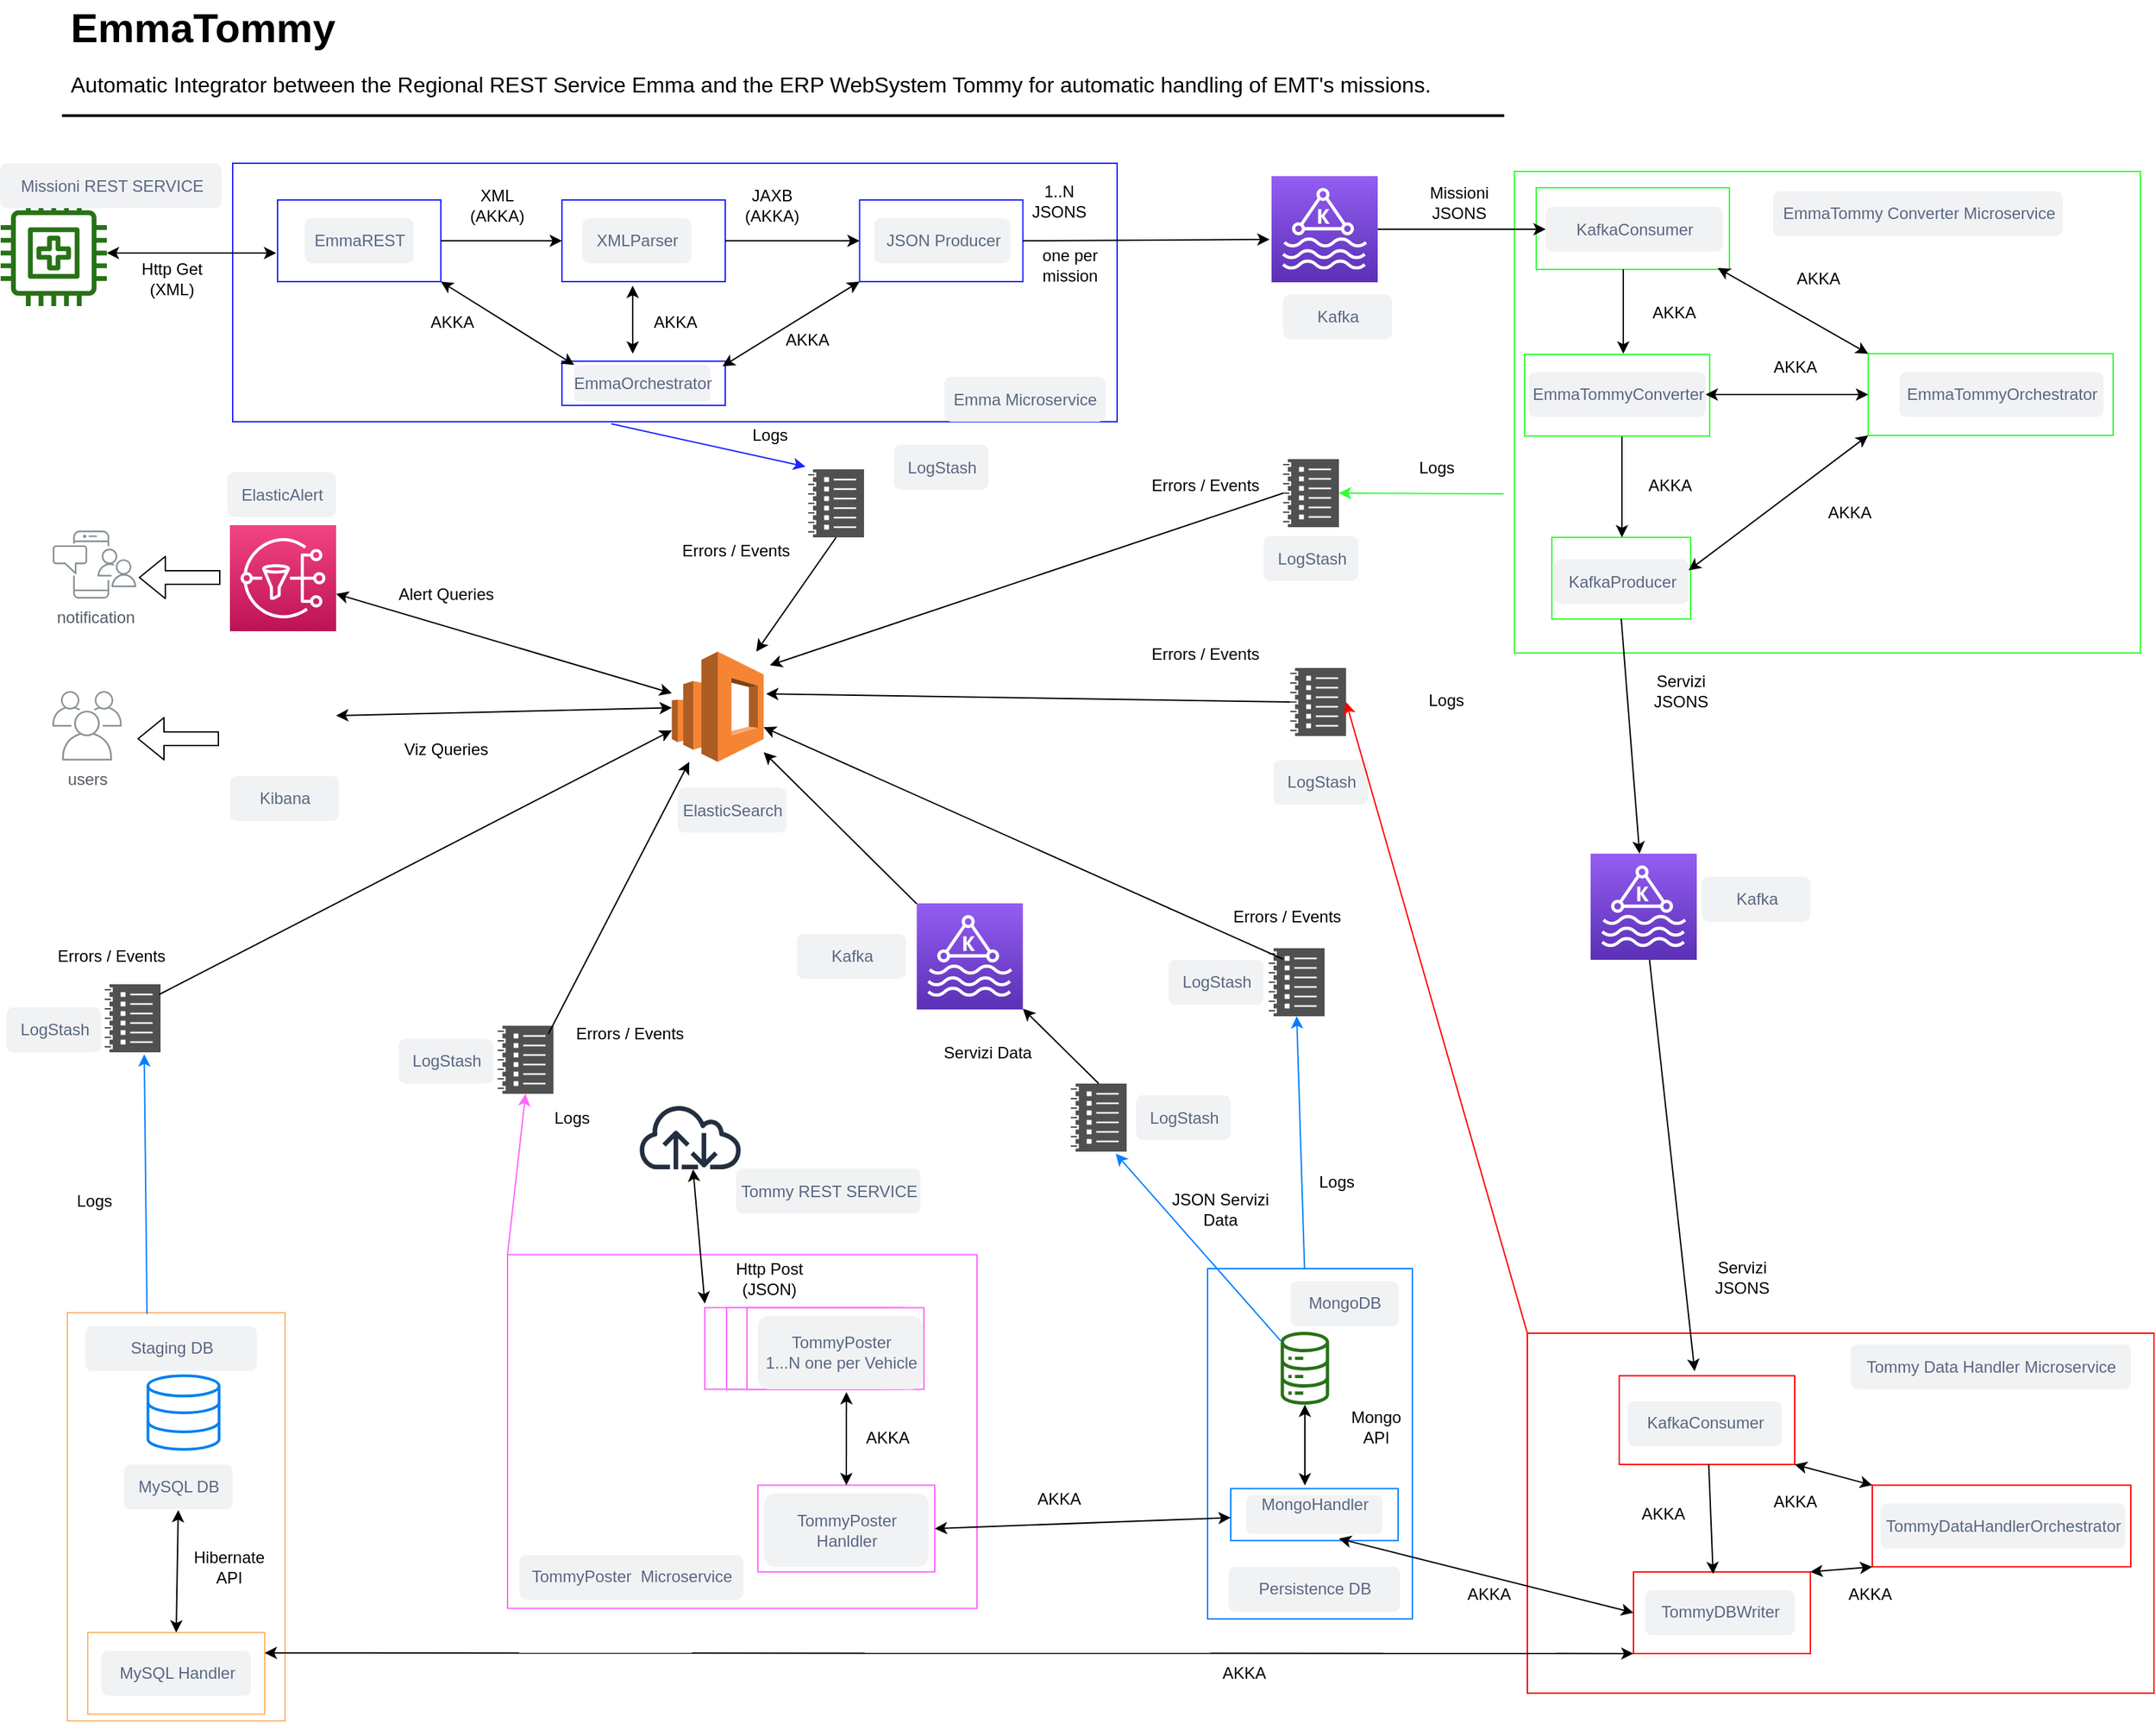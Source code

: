 <mxfile version="12.9.9" type="device"><diagram id="Ht1M8jgEwFfnCIfOTk4-" name="Page-1"><mxGraphModel dx="1102" dy="821" grid="1" gridSize="10" guides="1" tooltips="1" connect="1" arrows="1" fold="1" page="1" pageScale="1" pageWidth="1169" pageHeight="827" math="0" shadow="0"><root><mxCell id="0"/><mxCell id="1" parent="0"/><mxCell id="2CGAh3Ciay-tCwT4W9DA-47" value="" style="rounded=0;whiteSpace=wrap;html=1;strokeColor=#007FFF;" parent="1" vertex="1"><mxGeometry x="894.5" y="962.5" width="150.5" height="257.5" as="geometry"/></mxCell><mxCell id="2CGAh3Ciay-tCwT4W9DA-29" value="" style="rounded=0;whiteSpace=wrap;html=1;strokeColor=#FF66FF;" parent="1" vertex="1"><mxGeometry x="380" y="952.25" width="345" height="260" as="geometry"/></mxCell><mxCell id="2CGAh3Ciay-tCwT4W9DA-15" value="" style="rounded=0;whiteSpace=wrap;html=1;strokeColor=#FFB570;" parent="1" vertex="1"><mxGeometry x="56.5" y="994.95" width="160" height="300" as="geometry"/></mxCell><mxCell id="lzYaIayaNaeAVixtsjXc-9" value="" style="rounded=0;whiteSpace=wrap;html=1;fillColor=none;strokeColor=#FF0000;" parent="1" vertex="1"><mxGeometry x="1129.5" y="1010" width="460.5" height="264.6" as="geometry"/></mxCell><mxCell id="Y2wvUb4vc399RMTbFiho-38" value="" style="rounded=0;whiteSpace=wrap;html=1;fillColor=none;strokeColor=#33FF33;" parent="1" vertex="1"><mxGeometry x="1120" y="156" width="460" height="354" as="geometry"/></mxCell><mxCell id="ZkdfXn5uM06ePNpxm29S-1" value="" style="rounded=0;whiteSpace=wrap;html=1;strokeColor=#33FF33;" parent="1" vertex="1"><mxGeometry x="1136" y="168" width="142" height="60" as="geometry"/></mxCell><mxCell id="Y2wvUb4vc399RMTbFiho-71" value="" style="rounded=0;whiteSpace=wrap;html=1;strokeColor=#FF66FF;" parent="1" vertex="1"><mxGeometry x="525" y="991.2" width="130" height="60" as="geometry"/></mxCell><mxCell id="Y2wvUb4vc399RMTbFiho-72" value="" style="rounded=0;whiteSpace=wrap;html=1;strokeColor=#FF66FF;" parent="1" vertex="1"><mxGeometry x="541" y="991.2" width="130" height="60" as="geometry"/></mxCell><mxCell id="Y2wvUb4vc399RMTbFiho-73" value="" style="rounded=0;whiteSpace=wrap;html=1;strokeColor=#FF66FF;" parent="1" vertex="1"><mxGeometry x="556" y="991.25" width="130" height="60" as="geometry"/></mxCell><mxCell id="Y2wvUb4vc399RMTbFiho-42" value="" style="rounded=0;whiteSpace=wrap;html=1;strokeColor=#33FF33;" parent="1" vertex="1"><mxGeometry x="1147.5" y="425" width="102" height="60" as="geometry"/></mxCell><mxCell id="Y2wvUb4vc399RMTbFiho-23" value="" style="rounded=0;whiteSpace=wrap;html=1;strokeColor=#33FF33;" parent="1" vertex="1"><mxGeometry x="1127.5" y="290.5" width="136" height="60" as="geometry"/></mxCell><mxCell id="Y2wvUb4vc399RMTbFiho-2" value="" style="rounded=0;whiteSpace=wrap;html=1;fillColor=none;strokeColor=#1C24FF;" parent="1" vertex="1"><mxGeometry x="178" y="150" width="650" height="190" as="geometry"/></mxCell><mxCell id="Y2wvUb4vc399RMTbFiho-12" value="" style="rounded=0;whiteSpace=wrap;html=1;strokeColor=#1C24FF;" parent="1" vertex="1"><mxGeometry x="420" y="295.5" width="120" height="32.5" as="geometry"/></mxCell><mxCell id="BnP6x9EAKKf0JBf7ULfV-9" value="" style="rounded=0;whiteSpace=wrap;html=1;strokeColor=#007FFF;" parent="1" vertex="1"><mxGeometry x="911.5" y="1124.2" width="123" height="38.2" as="geometry"/></mxCell><mxCell id="-QjtrjUzRDEMRZ5MF8oH-47" value="EmmaTommy" style="text;html=1;resizable=0;points=[];autosize=1;align=left;verticalAlign=top;spacingTop=-4;fontSize=30;fontStyle=1" parent="1" vertex="1"><mxGeometry x="56.5" y="30" width="210" height="40" as="geometry"/></mxCell><mxCell id="-QjtrjUzRDEMRZ5MF8oH-48" value="Automatic Integrator between the Regional REST Service Emma and the ERP WebSystem Tommy for automatic handling of EMT's missions." style="text;html=1;resizable=0;points=[];autosize=1;align=left;verticalAlign=top;spacingTop=-4;fontSize=16;" parent="1" vertex="1"><mxGeometry x="56.5" y="80" width="1020" height="20" as="geometry"/></mxCell><mxCell id="SCVMTBWpLvtzJIhz15lM-1" value="" style="line;strokeWidth=2;html=1;fontSize=14;" parent="1" vertex="1"><mxGeometry x="52.5" y="110" width="1060" height="10" as="geometry"/></mxCell><mxCell id="BnP6x9EAKKf0JBf7ULfV-1" value="" style="outlineConnect=0;fontColor=#232F3E;gradientColor=none;fillColor=#277116;strokeColor=none;dashed=0;verticalLabelPosition=bottom;verticalAlign=top;align=center;html=1;fontSize=12;fontStyle=0;aspect=fixed;pointerEvents=1;shape=mxgraph.aws4.medical_emergency;" parent="1" vertex="1"><mxGeometry x="7.5" y="177" width="78" height="78" as="geometry"/></mxCell><mxCell id="BnP6x9EAKKf0JBf7ULfV-3" value="" style="outlineConnect=0;fontColor=#232F3E;gradientColor=none;fillColor=#277116;strokeColor=none;dashed=0;verticalLabelPosition=bottom;verticalAlign=top;align=center;html=1;fontSize=12;fontStyle=0;aspect=fixed;pointerEvents=1;shape=mxgraph.aws4.iot_analytics_data_store;" parent="1" vertex="1"><mxGeometry x="947.48" y="1009.0" width="37.04" height="53.5" as="geometry"/></mxCell><mxCell id="BnP6x9EAKKf0JBf7ULfV-4" value="" style="outlineConnect=0;fontColor=#232F3E;gradientColor=#945DF2;gradientDirection=north;fillColor=#5A30B5;strokeColor=#ffffff;dashed=0;verticalLabelPosition=bottom;verticalAlign=top;align=center;html=1;fontSize=12;fontStyle=0;aspect=fixed;shape=mxgraph.aws4.resourceIcon;resIcon=mxgraph.aws4.managed_streaming_for_kafka;" parent="1" vertex="1"><mxGeometry x="941.5" y="159.5" width="78" height="78" as="geometry"/></mxCell><mxCell id="BnP6x9EAKKf0JBf7ULfV-5" value="" style="rounded=0;whiteSpace=wrap;html=1;strokeColor=#1C24FF;" parent="1" vertex="1"><mxGeometry x="211" y="177" width="120" height="60" as="geometry"/></mxCell><mxCell id="BnP6x9EAKKf0JBf7ULfV-6" value="" style="rounded=0;whiteSpace=wrap;html=1;strokeColor=#1C24FF;" parent="1" vertex="1"><mxGeometry x="420" y="177" width="120" height="60" as="geometry"/></mxCell><mxCell id="BnP6x9EAKKf0JBf7ULfV-14" value="" style="outlineConnect=0;fontColor=#232F3E;gradientColor=none;fillColor=#232F3E;strokeColor=none;dashed=0;verticalLabelPosition=bottom;verticalAlign=top;align=center;html=1;fontSize=12;fontStyle=0;aspect=fixed;pointerEvents=1;shape=mxgraph.aws4.internet;" parent="1" vertex="1"><mxGeometry x="475.25" y="841.5" width="78" height="48" as="geometry"/></mxCell><mxCell id="BnP6x9EAKKf0JBf7ULfV-15" value="" style="rounded=0;whiteSpace=wrap;html=1;strokeColor=#33FF33;" parent="1" vertex="1"><mxGeometry x="1380" y="290" width="180" height="60" as="geometry"/></mxCell><mxCell id="BnP6x9EAKKf0JBf7ULfV-17" value="" style="outlineConnect=0;fontColor=#232F3E;gradientColor=#945DF2;gradientDirection=north;fillColor=#5A30B5;strokeColor=#ffffff;dashed=0;verticalLabelPosition=bottom;verticalAlign=top;align=center;html=1;fontSize=12;fontStyle=0;aspect=fixed;shape=mxgraph.aws4.resourceIcon;resIcon=mxgraph.aws4.managed_streaming_for_kafka;" parent="1" vertex="1"><mxGeometry x="1176" y="657.5" width="78" height="78" as="geometry"/></mxCell><mxCell id="BnP6x9EAKKf0JBf7ULfV-18" value="" style="rounded=0;whiteSpace=wrap;html=1;strokeColor=#FF0000;" parent="1" vertex="1"><mxGeometry x="1383" y="1121.7" width="190" height="60" as="geometry"/></mxCell><mxCell id="BnP6x9EAKKf0JBf7ULfV-20" value="" style="outlineConnect=0;dashed=0;verticalLabelPosition=bottom;verticalAlign=top;align=center;html=1;shape=mxgraph.aws3.elasticsearch_service;fillColor=#F58534;gradientColor=none;" parent="1" vertex="1"><mxGeometry x="500.75" y="509" width="67.5" height="81" as="geometry"/></mxCell><mxCell id="BnP6x9EAKKf0JBf7ULfV-21" value="" style="shape=image;html=1;verticalAlign=top;verticalLabelPosition=bottom;labelBackgroundColor=#ffffff;imageAspect=0;aspect=fixed;image=https://cdn4.iconfinder.com/data/icons/logos-brands-5/24/kibana-128.png" parent="1" vertex="1"><mxGeometry x="169" y="514.5" width="85" height="85" as="geometry"/></mxCell><mxCell id="BnP6x9EAKKf0JBf7ULfV-22" value="notification" style="outlineConnect=0;gradientColor=none;fontColor=#545B64;strokeColor=none;fillColor=#879196;dashed=0;verticalLabelPosition=bottom;verticalAlign=top;align=center;html=1;fontSize=12;fontStyle=0;aspect=fixed;shape=mxgraph.aws4.illustration_notification;pointerEvents=1" parent="1" vertex="1"><mxGeometry x="45.5" y="420" width="62" height="50" as="geometry"/></mxCell><mxCell id="BnP6x9EAKKf0JBf7ULfV-23" value="users" style="outlineConnect=0;gradientColor=none;fontColor=#545B64;strokeColor=none;fillColor=#879196;dashed=0;verticalLabelPosition=bottom;verticalAlign=top;align=center;html=1;fontSize=12;fontStyle=0;aspect=fixed;shape=mxgraph.aws4.illustration_users;pointerEvents=1" parent="1" vertex="1"><mxGeometry x="45.5" y="538" width="51" height="51" as="geometry"/></mxCell><mxCell id="BnP6x9EAKKf0JBf7ULfV-24" value="" style="outlineConnect=0;fontColor=#232F3E;gradientColor=#F34482;gradientDirection=north;fillColor=#BC1356;strokeColor=#ffffff;dashed=0;verticalLabelPosition=bottom;verticalAlign=top;align=center;html=1;fontSize=12;fontStyle=0;aspect=fixed;shape=mxgraph.aws4.resourceIcon;resIcon=mxgraph.aws4.sns;" parent="1" vertex="1"><mxGeometry x="176" y="416" width="78" height="78" as="geometry"/></mxCell><mxCell id="BnP6x9EAKKf0JBf7ULfV-26" value="XMLParser" style="rounded=1;align=center;fillColor=#F1F2F4;strokeColor=none;html=1;fontColor=#596780;fontSize=12" parent="1" vertex="1"><mxGeometry x="435" y="190.5" width="80" height="33" as="geometry"/></mxCell><mxCell id="BnP6x9EAKKf0JBf7ULfV-27" value="" style="rounded=0;whiteSpace=wrap;html=1;strokeColor=#1C24FF;" parent="1" vertex="1"><mxGeometry x="638.75" y="177" width="120" height="60" as="geometry"/></mxCell><mxCell id="BnP6x9EAKKf0JBf7ULfV-29" value="EmmaOrchestrator" style="rounded=1;align=center;fillColor=#F1F2F4;strokeColor=none;html=1;fontColor=#596780;fontSize=12" parent="1" vertex="1"><mxGeometry x="429" y="298.25" width="100" height="27" as="geometry"/></mxCell><mxCell id="BnP6x9EAKKf0JBf7ULfV-30" value="ElasticSearch" style="rounded=1;align=center;fillColor=#F1F2F4;strokeColor=none;html=1;fontColor=#596780;fontSize=12" parent="1" vertex="1"><mxGeometry x="505" y="609" width="80" height="33" as="geometry"/></mxCell><mxCell id="BnP6x9EAKKf0JBf7ULfV-31" value="MongoDB" style="rounded=1;align=center;fillColor=#F1F2F4;strokeColor=none;html=1;fontColor=#596780;fontSize=12" parent="1" vertex="1"><mxGeometry x="955.25" y="971.7" width="80" height="33" as="geometry"/></mxCell><mxCell id="BnP6x9EAKKf0JBf7ULfV-34" value="EmmaREST" style="rounded=1;align=center;fillColor=#F1F2F4;strokeColor=none;html=1;fontColor=#596780;fontSize=12" parent="1" vertex="1"><mxGeometry x="231" y="190.5" width="80" height="33" as="geometry"/></mxCell><mxCell id="BnP6x9EAKKf0JBf7ULfV-37" value="Kafka" style="rounded=1;align=center;fillColor=#F1F2F4;strokeColor=none;html=1;fontColor=#596780;fontSize=12" parent="1" vertex="1"><mxGeometry x="950" y="246.5" width="80" height="33" as="geometry"/></mxCell><mxCell id="BnP6x9EAKKf0JBf7ULfV-41" value="Tommy REST SERVICE" style="rounded=1;align=center;fillColor=#F1F2F4;strokeColor=none;html=1;fontColor=#596780;fontSize=12" parent="1" vertex="1"><mxGeometry x="548" y="889.0" width="135.5" height="33" as="geometry"/></mxCell><mxCell id="BnP6x9EAKKf0JBf7ULfV-42" value="&lt;div&gt;MongoHandler&lt;/div&gt;&lt;div&gt;&lt;br&gt;&lt;/div&gt;" style="rounded=1;align=center;fillColor=#F1F2F4;strokeColor=none;html=1;fontColor=#596780;fontSize=12" parent="1" vertex="1"><mxGeometry x="923" y="1129.05" width="100" height="28.5" as="geometry"/></mxCell><mxCell id="BnP6x9EAKKf0JBf7ULfV-45" value="Missioni REST SERVICE" style="rounded=1;align=center;fillColor=#F1F2F4;strokeColor=none;html=1;fontColor=#596780;fontSize=12" parent="1" vertex="1"><mxGeometry x="7" y="150" width="163" height="33" as="geometry"/></mxCell><mxCell id="BnP6x9EAKKf0JBf7ULfV-46" value="&lt;div&gt;TommyPoster&lt;br&gt;1...N one per Vehicle&lt;br&gt;&lt;/div&gt;" style="rounded=1;align=center;fillColor=#F1F2F4;strokeColor=none;html=1;fontColor=#596780;fontSize=12" parent="1" vertex="1"><mxGeometry x="564" y="997.2" width="121" height="54" as="geometry"/></mxCell><mxCell id="BnP6x9EAKKf0JBf7ULfV-49" value="Kibana" style="rounded=1;align=center;fillColor=#F1F2F4;strokeColor=none;html=1;fontColor=#596780;fontSize=12" parent="1" vertex="1"><mxGeometry x="176" y="600.5" width="80" height="33" as="geometry"/></mxCell><mxCell id="BnP6x9EAKKf0JBf7ULfV-51" value="" style="endArrow=classic;html=1;exitX=1;exitY=0.5;exitDx=0;exitDy=0;entryX=0;entryY=0.5;entryDx=0;entryDy=0;" parent="1" source="BnP6x9EAKKf0JBf7ULfV-5" target="BnP6x9EAKKf0JBf7ULfV-6" edge="1"><mxGeometry width="50" height="50" relative="1" as="geometry"><mxPoint x="190" y="300" as="sourcePoint"/><mxPoint x="240" y="250" as="targetPoint"/><Array as="points"><mxPoint x="390" y="207"/></Array></mxGeometry></mxCell><mxCell id="BnP6x9EAKKf0JBf7ULfV-57" value="" style="endArrow=classic;html=1;exitX=1;exitY=0.5;exitDx=0;exitDy=0;entryX=0;entryY=0.5;entryDx=0;entryDy=0;" parent="1" source="BnP6x9EAKKf0JBf7ULfV-6" target="BnP6x9EAKKf0JBf7ULfV-27" edge="1"><mxGeometry width="50" height="50" relative="1" as="geometry"><mxPoint x="537.5" y="255" as="sourcePoint"/><mxPoint x="591" y="207" as="targetPoint"/></mxGeometry></mxCell><mxCell id="BnP6x9EAKKf0JBf7ULfV-68" value="" style="endArrow=classic;html=1;entryX=0;entryY=0.5;entryDx=0;entryDy=0;" parent="1" source="BnP6x9EAKKf0JBf7ULfV-4" target="ZkdfXn5uM06ePNpxm29S-2" edge="1"><mxGeometry width="50" height="50" relative="1" as="geometry"><mxPoint x="1076.5" y="190.5" as="sourcePoint"/><mxPoint x="1076.5" y="286.5" as="targetPoint"/></mxGeometry></mxCell><mxCell id="BnP6x9EAKKf0JBf7ULfV-72" value="" style="shape=flexArrow;endArrow=classic;html=1;" parent="1" edge="1"><mxGeometry width="50" height="50" relative="1" as="geometry"><mxPoint x="169" y="454.5" as="sourcePoint"/><mxPoint x="109" y="454.5" as="targetPoint"/></mxGeometry></mxCell><mxCell id="BnP6x9EAKKf0JBf7ULfV-73" value="" style="shape=flexArrow;endArrow=classic;html=1;" parent="1" edge="1"><mxGeometry width="50" height="50" relative="1" as="geometry"><mxPoint x="168" y="573" as="sourcePoint"/><mxPoint x="108" y="573" as="targetPoint"/></mxGeometry></mxCell><mxCell id="BnP6x9EAKKf0JBf7ULfV-90" value="Http Get (XML)" style="text;html=1;strokeColor=none;fillColor=none;align=center;verticalAlign=middle;whiteSpace=wrap;rounded=0;" parent="1" vertex="1"><mxGeometry x="106.5" y="223.5" width="53" height="23" as="geometry"/></mxCell><mxCell id="BnP6x9EAKKf0JBf7ULfV-91" value="XML (AKKA)" style="text;html=1;strokeColor=none;fillColor=none;align=center;verticalAlign=middle;whiteSpace=wrap;rounded=0;" parent="1" vertex="1"><mxGeometry x="346" y="170.5" width="53" height="20" as="geometry"/></mxCell><mxCell id="BnP6x9EAKKf0JBf7ULfV-92" value="JAXB (AKKA)" style="text;html=1;strokeColor=none;fillColor=none;align=center;verticalAlign=middle;whiteSpace=wrap;rounded=0;" parent="1" vertex="1"><mxGeometry x="548" y="170.5" width="53" height="20" as="geometry"/></mxCell><mxCell id="BnP6x9EAKKf0JBf7ULfV-93" value="" style="endArrow=classic;html=1;exitX=1;exitY=0.5;exitDx=0;exitDy=0;" parent="1" source="BnP6x9EAKKf0JBf7ULfV-27" edge="1"><mxGeometry width="50" height="50" relative="1" as="geometry"><mxPoint x="526.5" y="208" as="sourcePoint"/><mxPoint x="940" y="206" as="targetPoint"/><Array as="points"><mxPoint x="940" y="206"/></Array></mxGeometry></mxCell><mxCell id="BnP6x9EAKKf0JBf7ULfV-94" value="1..N JSONS" style="text;html=1;strokeColor=none;fillColor=none;align=center;verticalAlign=middle;whiteSpace=wrap;rounded=0;" parent="1" vertex="1"><mxGeometry x="758.75" y="168" width="53" height="20" as="geometry"/></mxCell><mxCell id="BnP6x9EAKKf0JBf7ULfV-95" value="one per mission" style="text;html=1;strokeColor=none;fillColor=none;align=center;verticalAlign=middle;whiteSpace=wrap;rounded=0;" parent="1" vertex="1"><mxGeometry x="766.5" y="215" width="53" height="20" as="geometry"/></mxCell><mxCell id="BnP6x9EAKKf0JBf7ULfV-106" value="&lt;div&gt;Http Post&lt;/div&gt;&lt;div&gt;(JSON)&lt;br&gt;&lt;/div&gt;" style="text;html=1;strokeColor=none;fillColor=none;align=center;verticalAlign=middle;whiteSpace=wrap;rounded=0;" parent="1" vertex="1"><mxGeometry x="525" y="952.25" width="95" height="36" as="geometry"/></mxCell><mxCell id="BnP6x9EAKKf0JBf7ULfV-129" value="ElasticAlert" style="rounded=1;align=center;fillColor=#F1F2F4;strokeColor=none;html=1;fontColor=#596780;fontSize=12" parent="1" vertex="1"><mxGeometry x="174" y="377" width="80" height="33" as="geometry"/></mxCell><mxCell id="BnP6x9EAKKf0JBf7ULfV-99" value="&lt;br&gt;Missioni&lt;br&gt;JSONS" style="text;html=1;strokeColor=none;fillColor=none;align=center;verticalAlign=middle;whiteSpace=wrap;rounded=0;" parent="1" vertex="1"><mxGeometry x="1052.5" y="162" width="53" height="20" as="geometry"/></mxCell><mxCell id="Y2wvUb4vc399RMTbFiho-13" value="Emma Microservice" style="rounded=1;align=center;fillColor=#F1F2F4;strokeColor=none;html=1;fontColor=#596780;fontSize=12" parent="1" vertex="1"><mxGeometry x="701" y="307" width="118.5" height="33" as="geometry"/></mxCell><mxCell id="Y2wvUb4vc399RMTbFiho-15" value="" style="endArrow=classic;startArrow=classic;html=1;entryX=0;entryY=1;entryDx=0;entryDy=0;exitX=1.09;exitY=0.037;exitDx=0;exitDy=0;exitPerimeter=0;" parent="1" source="BnP6x9EAKKf0JBf7ULfV-29" target="BnP6x9EAKKf0JBf7ULfV-27" edge="1"><mxGeometry width="50" height="50" relative="1" as="geometry"><mxPoint x="614.5" y="273.5" as="sourcePoint"/><mxPoint x="614" y="231" as="targetPoint"/></mxGeometry></mxCell><mxCell id="Y2wvUb4vc399RMTbFiho-17" value="" style="endArrow=classic;startArrow=classic;html=1;entryX=0.5;entryY=1;entryDx=0;entryDy=0;exitX=0;exitY=0;exitDx=0;exitDy=0;" parent="1" source="BnP6x9EAKKf0JBf7ULfV-29" edge="1"><mxGeometry width="50" height="50" relative="1" as="geometry"><mxPoint x="256" y="269.999" as="sourcePoint"/><mxPoint x="331" y="237" as="targetPoint"/></mxGeometry></mxCell><mxCell id="Y2wvUb4vc399RMTbFiho-18" value="" style="endArrow=classic;startArrow=classic;html=1;entryX=0.433;entryY=1.05;entryDx=0;entryDy=0;entryPerimeter=0;" parent="1" target="BnP6x9EAKKf0JBf7ULfV-6" edge="1"><mxGeometry width="50" height="50" relative="1" as="geometry"><mxPoint x="472" y="290" as="sourcePoint"/><mxPoint x="341" y="247" as="targetPoint"/></mxGeometry></mxCell><mxCell id="Y2wvUb4vc399RMTbFiho-19" value="" style="endArrow=classic;startArrow=classic;html=1;" parent="1" target="BnP6x9EAKKf0JBf7ULfV-1" edge="1"><mxGeometry width="50" height="50" relative="1" as="geometry"><mxPoint x="210" y="216" as="sourcePoint"/><mxPoint x="341" y="247" as="targetPoint"/></mxGeometry></mxCell><mxCell id="Y2wvUb4vc399RMTbFiho-21" value="JSON Producer" style="rounded=1;align=center;fillColor=#F1F2F4;strokeColor=none;html=1;fontColor=#596780;fontSize=12" parent="1" vertex="1"><mxGeometry x="649.5" y="190.5" width="100" height="33" as="geometry"/></mxCell><mxCell id="Y2wvUb4vc399RMTbFiho-22" value="KafkaProducer" style="rounded=1;align=center;fillColor=#F1F2F4;strokeColor=none;html=1;fontColor=#596780;fontSize=12" parent="1" vertex="1"><mxGeometry x="1149" y="441" width="99" height="33" as="geometry"/></mxCell><mxCell id="Y2wvUb4vc399RMTbFiho-43" value="EmmaTommyConverter" style="rounded=1;align=center;fillColor=#F1F2F4;strokeColor=none;html=1;fontColor=#596780;fontSize=12" parent="1" vertex="1"><mxGeometry x="1130.5" y="303.5" width="130" height="33" as="geometry"/></mxCell><mxCell id="Y2wvUb4vc399RMTbFiho-25" value="EmmaTommyOrchestrator" style="rounded=1;align=center;fillColor=#F1F2F4;strokeColor=none;html=1;fontColor=#596780;fontSize=12" parent="1" vertex="1"><mxGeometry x="1403" y="303.5" width="150" height="33" as="geometry"/></mxCell><mxCell id="Y2wvUb4vc399RMTbFiho-26" value="AKKA" style="text;html=1;strokeColor=none;fillColor=none;align=center;verticalAlign=middle;whiteSpace=wrap;rounded=0;" parent="1" vertex="1"><mxGeometry x="574" y="270" width="53" height="20" as="geometry"/></mxCell><mxCell id="Y2wvUb4vc399RMTbFiho-28" value="AKKA" style="text;html=1;strokeColor=none;fillColor=none;align=center;verticalAlign=middle;whiteSpace=wrap;rounded=0;" parent="1" vertex="1"><mxGeometry x="477" y="256.5" width="53" height="20" as="geometry"/></mxCell><mxCell id="Y2wvUb4vc399RMTbFiho-29" value="AKKA" style="text;html=1;strokeColor=none;fillColor=none;align=center;verticalAlign=middle;whiteSpace=wrap;rounded=0;" parent="1" vertex="1"><mxGeometry x="313" y="256.5" width="53" height="20" as="geometry"/></mxCell><mxCell id="Y2wvUb4vc399RMTbFiho-32" value="AKKA" style="text;html=1;strokeColor=none;fillColor=none;align=center;verticalAlign=middle;whiteSpace=wrap;rounded=0;" parent="1" vertex="1"><mxGeometry x="1300" y="290" width="53" height="20" as="geometry"/></mxCell><mxCell id="Y2wvUb4vc399RMTbFiho-39" value="EmmaTommy Converter Microservice" style="rounded=1;align=center;fillColor=#F1F2F4;strokeColor=none;html=1;fontColor=#596780;fontSize=12" parent="1" vertex="1"><mxGeometry x="1310" y="170.5" width="213" height="33" as="geometry"/></mxCell><mxCell id="Y2wvUb4vc399RMTbFiho-48" value="" style="endArrow=classic;html=1;" parent="1" edge="1"><mxGeometry width="50" height="50" relative="1" as="geometry"><mxPoint x="1199" y="351" as="sourcePoint"/><mxPoint x="1199" y="425" as="targetPoint"/></mxGeometry></mxCell><mxCell id="Y2wvUb4vc399RMTbFiho-50" value="" style="html=1;verticalLabelPosition=bottom;align=center;labelBackgroundColor=#ffffff;verticalAlign=top;strokeWidth=2;strokeColor=#0080F0;shadow=0;dashed=0;shape=mxgraph.ios7.icons.data;fillColor=none;" parent="1" vertex="1"><mxGeometry x="115.75" y="1041.25" width="52.25" height="54.1" as="geometry"/></mxCell><mxCell id="Y2wvUb4vc399RMTbFiho-51" value="" style="pointerEvents=1;shadow=0;dashed=0;html=1;strokeColor=none;labelPosition=center;verticalLabelPosition=bottom;verticalAlign=top;align=center;fillColor=#505050;shape=mxgraph.mscae.oms.log_management" parent="1" vertex="1"><mxGeometry x="601" y="375" width="41" height="50" as="geometry"/></mxCell><mxCell id="Y2wvUb4vc399RMTbFiho-52" value="" style="pointerEvents=1;shadow=0;dashed=0;html=1;strokeColor=none;labelPosition=center;verticalLabelPosition=bottom;verticalAlign=top;align=center;fillColor=#505050;shape=mxgraph.mscae.oms.log_management" parent="1" vertex="1"><mxGeometry x="950" y="367.5" width="41" height="50" as="geometry"/></mxCell><mxCell id="Y2wvUb4vc399RMTbFiho-53" value="" style="endArrow=classic;html=1;entryX=-0.049;entryY=-0.04;entryDx=0;entryDy=0;exitX=0.428;exitY=1.008;exitDx=0;exitDy=0;exitPerimeter=0;entryPerimeter=0;strokeColor=#1C24FF;" parent="1" source="Y2wvUb4vc399RMTbFiho-2" target="Y2wvUb4vc399RMTbFiho-51" edge="1"><mxGeometry width="50" height="50" relative="1" as="geometry"><mxPoint x="440" y="522.751" as="sourcePoint"/><mxPoint x="263" y="587" as="targetPoint"/></mxGeometry></mxCell><mxCell id="Y2wvUb4vc399RMTbFiho-55" value="LogStash" style="rounded=1;align=center;fillColor=#F1F2F4;strokeColor=none;html=1;fontColor=#596780;fontSize=12" parent="1" vertex="1"><mxGeometry x="664" y="357" width="69.5" height="33" as="geometry"/></mxCell><mxCell id="Y2wvUb4vc399RMTbFiho-56" value="Logs" style="text;html=1;strokeColor=none;fillColor=none;align=center;verticalAlign=middle;whiteSpace=wrap;rounded=0;" parent="1" vertex="1"><mxGeometry x="530" y="340" width="86" height="20" as="geometry"/></mxCell><mxCell id="Y2wvUb4vc399RMTbFiho-57" value="Errors / Events" style="text;html=1;strokeColor=none;fillColor=none;align=center;verticalAlign=middle;whiteSpace=wrap;rounded=0;" parent="1" vertex="1"><mxGeometry x="505" y="425" width="86" height="20" as="geometry"/></mxCell><mxCell id="Y2wvUb4vc399RMTbFiho-58" value="" style="endArrow=classic;html=1;entryX=1;entryY=0.5;entryDx=0;entryDy=0;entryPerimeter=0;strokeColor=#33FF33;" parent="1" target="Y2wvUb4vc399RMTbFiho-52" edge="1"><mxGeometry width="50" height="50" relative="1" as="geometry"><mxPoint x="1112" y="393" as="sourcePoint"/><mxPoint x="391.994" y="409" as="targetPoint"/></mxGeometry></mxCell><mxCell id="Y2wvUb4vc399RMTbFiho-59" value="Logs" style="text;html=1;strokeColor=none;fillColor=none;align=center;verticalAlign=middle;whiteSpace=wrap;rounded=0;" parent="1" vertex="1"><mxGeometry x="1019.5" y="363.5" width="86" height="20" as="geometry"/></mxCell><mxCell id="Y2wvUb4vc399RMTbFiho-61" value="Errors / Events" style="text;html=1;strokeColor=none;fillColor=none;align=center;verticalAlign=middle;whiteSpace=wrap;rounded=0;" parent="1" vertex="1"><mxGeometry x="849.75" y="377" width="86" height="20" as="geometry"/></mxCell><mxCell id="Y2wvUb4vc399RMTbFiho-63" value="LogStash" style="rounded=1;align=center;fillColor=#F1F2F4;strokeColor=none;html=1;fontColor=#596780;fontSize=12" parent="1" vertex="1"><mxGeometry x="935.75" y="424" width="69.5" height="33" as="geometry"/></mxCell><mxCell id="Y2wvUb4vc399RMTbFiho-66" value="MySQL DB" style="rounded=1;align=center;fillColor=#F1F2F4;strokeColor=none;html=1;fontColor=#596780;fontSize=12" parent="1" vertex="1"><mxGeometry x="98" y="1106.45" width="80" height="33" as="geometry"/></mxCell><mxCell id="Y2wvUb4vc399RMTbFiho-68" value="TommyDataHandlerOrchestrator" style="rounded=1;align=center;fillColor=#F1F2F4;strokeColor=none;html=1;fontColor=#596780;fontSize=12" parent="1" vertex="1"><mxGeometry x="1389" y="1135.2" width="180" height="33" as="geometry"/></mxCell><mxCell id="Y2wvUb4vc399RMTbFiho-69" value="" style="rounded=0;whiteSpace=wrap;html=1;strokeColor=#FFB570;" parent="1" vertex="1"><mxGeometry x="71.5" y="1230" width="130" height="60" as="geometry"/></mxCell><mxCell id="Y2wvUb4vc399RMTbFiho-70" value="MySQL Handler" style="rounded=1;align=center;fillColor=#F1F2F4;strokeColor=none;html=1;fontColor=#596780;fontSize=12" parent="1" vertex="1"><mxGeometry x="81.5" y="1243.5" width="110" height="33" as="geometry"/></mxCell><mxCell id="lzYaIayaNaeAVixtsjXc-3" value="AKKA" style="text;html=1;strokeColor=none;fillColor=none;align=center;verticalAlign=middle;whiteSpace=wrap;rounded=0;" parent="1" vertex="1"><mxGeometry x="633" y="1076.75" width="53" height="20" as="geometry"/></mxCell><mxCell id="lzYaIayaNaeAVixtsjXc-5" value="" style="endArrow=classic;startArrow=classic;html=1;exitX=0.5;exitY=0;exitDx=0;exitDy=0;" parent="1" source="Y2wvUb4vc399RMTbFiho-69" edge="1"><mxGeometry width="50" height="50" relative="1" as="geometry"><mxPoint x="40.5" y="1030.25" as="sourcePoint"/><mxPoint x="138" y="1140" as="targetPoint"/></mxGeometry></mxCell><mxCell id="lzYaIayaNaeAVixtsjXc-7" value="Hibernate API" style="text;html=1;strokeColor=none;fillColor=none;align=center;verticalAlign=middle;whiteSpace=wrap;rounded=0;" parent="1" vertex="1"><mxGeometry x="148.5" y="1157.55" width="53" height="48.5" as="geometry"/></mxCell><mxCell id="lzYaIayaNaeAVixtsjXc-8" value="Mongo API" style="text;html=1;strokeColor=none;fillColor=none;align=center;verticalAlign=middle;whiteSpace=wrap;rounded=0;" parent="1" vertex="1"><mxGeometry x="992" y="1062.5" width="53" height="32" as="geometry"/></mxCell><mxCell id="lzYaIayaNaeAVixtsjXc-13" value="" style="pointerEvents=1;shadow=0;dashed=0;html=1;strokeColor=none;labelPosition=center;verticalLabelPosition=bottom;verticalAlign=top;align=center;fillColor=#505050;shape=mxgraph.mscae.oms.log_management" parent="1" vertex="1"><mxGeometry x="955.25" y="521" width="41" height="50" as="geometry"/></mxCell><mxCell id="lzYaIayaNaeAVixtsjXc-14" value="LogStash" style="rounded=1;align=center;fillColor=#F1F2F4;strokeColor=none;html=1;fontColor=#596780;fontSize=12" parent="1" vertex="1"><mxGeometry x="943" y="588.6" width="69.5" height="33" as="geometry"/></mxCell><mxCell id="lzYaIayaNaeAVixtsjXc-16" value="Errors / Events" style="text;html=1;strokeColor=none;fillColor=none;align=center;verticalAlign=middle;whiteSpace=wrap;rounded=0;" parent="1" vertex="1"><mxGeometry x="849.75" y="501" width="86" height="20" as="geometry"/></mxCell><mxCell id="lzYaIayaNaeAVixtsjXc-17" value="" style="endArrow=classic;html=1;entryX=1;entryY=0.5;entryDx=0;entryDy=0;entryPerimeter=0;strokeColor=#FF0000;exitX=0;exitY=0;exitDx=0;exitDy=0;" parent="1" source="lzYaIayaNaeAVixtsjXc-9" target="lzYaIayaNaeAVixtsjXc-13" edge="1"><mxGeometry width="50" height="50" relative="1" as="geometry"><mxPoint x="824.135" y="439.018" as="sourcePoint"/><mxPoint x="704" y="440" as="targetPoint"/><Array as="points"/></mxGeometry></mxCell><mxCell id="lzYaIayaNaeAVixtsjXc-18" value="Logs" style="text;html=1;strokeColor=none;fillColor=none;align=center;verticalAlign=middle;whiteSpace=wrap;rounded=0;" parent="1" vertex="1"><mxGeometry x="1026.5" y="534.5" width="86" height="20" as="geometry"/></mxCell><mxCell id="ZkdfXn5uM06ePNpxm29S-2" value="KafkaConsumer" style="rounded=1;align=center;fillColor=#F1F2F4;strokeColor=none;html=1;fontColor=#596780;fontSize=12" parent="1" vertex="1"><mxGeometry x="1143" y="182" width="130" height="33" as="geometry"/></mxCell><mxCell id="ZkdfXn5uM06ePNpxm29S-4" value="AKKA" style="text;html=1;strokeColor=none;fillColor=none;align=center;verticalAlign=middle;whiteSpace=wrap;rounded=0;" parent="1" vertex="1"><mxGeometry x="1210.5" y="250" width="53" height="20" as="geometry"/></mxCell><mxCell id="ZkdfXn5uM06ePNpxm29S-5" value="" style="endArrow=classic;startArrow=classic;html=1;entryX=0.94;entryY=0.983;entryDx=0;entryDy=0;entryPerimeter=0;exitX=0;exitY=0;exitDx=0;exitDy=0;" parent="1" source="BnP6x9EAKKf0JBf7ULfV-15" target="ZkdfXn5uM06ePNpxm29S-1" edge="1"><mxGeometry width="50" height="50" relative="1" as="geometry"><mxPoint x="1408" y="290" as="sourcePoint"/><mxPoint x="1270" y="256" as="targetPoint"/></mxGeometry></mxCell><mxCell id="ZkdfXn5uM06ePNpxm29S-6" value="AKKA" style="text;html=1;strokeColor=none;fillColor=none;align=center;verticalAlign=middle;whiteSpace=wrap;rounded=0;" parent="1" vertex="1"><mxGeometry x="1317" y="225" width="53" height="20" as="geometry"/></mxCell><mxCell id="ZkdfXn5uM06ePNpxm29S-7" value="AKKA" style="text;html=1;strokeColor=none;fillColor=none;align=center;verticalAlign=middle;whiteSpace=wrap;rounded=0;" parent="1" vertex="1"><mxGeometry x="1340" y="397" width="53" height="20" as="geometry"/></mxCell><mxCell id="ZkdfXn5uM06ePNpxm29S-9" value="" style="rounded=0;whiteSpace=wrap;html=1;strokeColor=#FF0000;" parent="1" vertex="1"><mxGeometry x="1197" y="1041.25" width="129" height="65.2" as="geometry"/></mxCell><mxCell id="ZkdfXn5uM06ePNpxm29S-10" value="KafkaConsumer" style="rounded=1;align=center;fillColor=#F1F2F4;strokeColor=none;html=1;fontColor=#596780;fontSize=12" parent="1" vertex="1"><mxGeometry x="1203" y="1059.95" width="113.5" height="33" as="geometry"/></mxCell><mxCell id="ZkdfXn5uM06ePNpxm29S-18" value="" style="endArrow=classic;startArrow=classic;html=1;entryX=1;entryY=0.25;entryDx=0;entryDy=0;exitX=0;exitY=1;exitDx=0;exitDy=0;" parent="1" source="BnP6x9EAKKf0JBf7ULfV-15" target="Y2wvUb4vc399RMTbFiho-22" edge="1"><mxGeometry width="50" height="50" relative="1" as="geometry"><mxPoint x="1508" y="324" as="sourcePoint"/><mxPoint x="1226.904" y="252.5" as="targetPoint"/></mxGeometry></mxCell><mxCell id="2CGAh3Ciay-tCwT4W9DA-3" value="" style="endArrow=classic;startArrow=classic;html=1;exitX=0;exitY=0.5;exitDx=0;exitDy=0;" parent="1" source="BnP6x9EAKKf0JBf7ULfV-15" target="Y2wvUb4vc399RMTbFiho-43" edge="1"><mxGeometry width="50" height="50" relative="1" as="geometry"><mxPoint x="1529.42" y="298.02" as="sourcePoint"/><mxPoint x="1279.48" y="236.98" as="targetPoint"/></mxGeometry></mxCell><mxCell id="2CGAh3Ciay-tCwT4W9DA-4" value="" style="endArrow=classic;html=1;" parent="1" edge="1"><mxGeometry width="50" height="50" relative="1" as="geometry"><mxPoint x="1200" y="228" as="sourcePoint"/><mxPoint x="1200" y="290" as="targetPoint"/></mxGeometry></mxCell><mxCell id="2CGAh3Ciay-tCwT4W9DA-5" value="AKKA" style="text;html=1;strokeColor=none;fillColor=none;align=center;verticalAlign=middle;whiteSpace=wrap;rounded=0;" parent="1" vertex="1"><mxGeometry x="1207.5" y="377" width="53" height="20" as="geometry"/></mxCell><mxCell id="2CGAh3Ciay-tCwT4W9DA-6" value="" style="endArrow=classic;html=1;exitX=0.5;exitY=1;exitDx=0;exitDy=0;" parent="1" source="Y2wvUb4vc399RMTbFiho-42" target="BnP6x9EAKKf0JBf7ULfV-17" edge="1"><mxGeometry width="50" height="50" relative="1" as="geometry"><mxPoint x="1198" y="510" as="sourcePoint"/><mxPoint x="1198" y="570" as="targetPoint"/></mxGeometry></mxCell><mxCell id="2CGAh3Ciay-tCwT4W9DA-9" value="&lt;br&gt;Servizi&lt;br&gt;JSONS" style="text;html=1;strokeColor=none;fillColor=none;align=center;verticalAlign=middle;whiteSpace=wrap;rounded=0;" parent="1" vertex="1"><mxGeometry x="1216" y="521" width="53" height="20" as="geometry"/></mxCell><mxCell id="2CGAh3Ciay-tCwT4W9DA-10" value="TommyPoster&amp;nbsp; Microservice" style="rounded=1;align=center;fillColor=#F1F2F4;strokeColor=none;html=1;fontColor=#596780;fontSize=12" parent="1" vertex="1"><mxGeometry x="388.75" y="1172.95" width="164.5" height="33" as="geometry"/></mxCell><mxCell id="2CGAh3Ciay-tCwT4W9DA-12" value="" style="rounded=0;whiteSpace=wrap;html=1;strokeColor=#FF0000;" parent="1" vertex="1"><mxGeometry x="1207.5" y="1185.45" width="130" height="60" as="geometry"/></mxCell><mxCell id="2CGAh3Ciay-tCwT4W9DA-13" value="TommyDBWriter" style="rounded=1;align=center;fillColor=#F1F2F4;strokeColor=none;html=1;fontColor=#596780;fontSize=12" parent="1" vertex="1"><mxGeometry x="1216" y="1198.95" width="110" height="33" as="geometry"/></mxCell><mxCell id="2CGAh3Ciay-tCwT4W9DA-14" value="" style="endArrow=classic;html=1;entryX=0.43;entryY=-0.051;entryDx=0;entryDy=0;entryPerimeter=0;" parent="1" source="BnP6x9EAKKf0JBf7ULfV-17" target="ZkdfXn5uM06ePNpxm29S-9" edge="1"><mxGeometry width="50" height="50" relative="1" as="geometry"><mxPoint x="1198.5" y="647" as="sourcePoint"/><mxPoint x="1198" y="700" as="targetPoint"/></mxGeometry></mxCell><mxCell id="2CGAh3Ciay-tCwT4W9DA-16" value="Tommy Data Handler Microservice" style="rounded=1;align=center;fillColor=#F1F2F4;strokeColor=none;html=1;fontColor=#596780;fontSize=12" parent="1" vertex="1"><mxGeometry x="1367" y="1018.2" width="206" height="33" as="geometry"/></mxCell><mxCell id="2CGAh3Ciay-tCwT4W9DA-17" value="Staging DB" style="rounded=1;align=center;fillColor=#F1F2F4;strokeColor=none;html=1;fontColor=#596780;fontSize=12" parent="1" vertex="1"><mxGeometry x="69.75" y="1004.7" width="126" height="33" as="geometry"/></mxCell><mxCell id="2CGAh3Ciay-tCwT4W9DA-26" value="" style="endArrow=classic;html=1;entryX=0.45;entryY=0.026;entryDx=0;entryDy=0;entryPerimeter=0;" parent="1" source="ZkdfXn5uM06ePNpxm29S-9" target="2CGAh3Ciay-tCwT4W9DA-12" edge="1"><mxGeometry width="50" height="50" relative="1" as="geometry"><mxPoint x="1253" y="1117.7" as="sourcePoint"/><mxPoint x="1252.5" y="1147.95" as="targetPoint"/></mxGeometry></mxCell><mxCell id="2CGAh3Ciay-tCwT4W9DA-27" value="AKKA" style="text;html=1;strokeColor=none;fillColor=none;align=center;verticalAlign=middle;whiteSpace=wrap;rounded=0;" parent="1" vertex="1"><mxGeometry x="1203" y="1133.3" width="53" height="20" as="geometry"/></mxCell><mxCell id="2CGAh3Ciay-tCwT4W9DA-30" value="" style="rounded=0;whiteSpace=wrap;html=1;strokeColor=#FF66FF;" parent="1" vertex="1"><mxGeometry x="564" y="1121.7" width="130" height="63.75" as="geometry"/></mxCell><mxCell id="2CGAh3Ciay-tCwT4W9DA-31" value="&lt;div&gt;TommyPoster&lt;br&gt;Hanldler&lt;/div&gt;" style="rounded=1;align=center;fillColor=#F1F2F4;strokeColor=none;html=1;fontColor=#596780;fontSize=12" parent="1" vertex="1"><mxGeometry x="568.5" y="1127.7" width="121" height="54" as="geometry"/></mxCell><mxCell id="2CGAh3Ciay-tCwT4W9DA-33" value="" style="endArrow=classic;startArrow=classic;html=1;entryX=0.5;entryY=0;entryDx=0;entryDy=0;exitX=0.562;exitY=1.033;exitDx=0;exitDy=0;exitPerimeter=0;" parent="1" source="Y2wvUb4vc399RMTbFiho-73" target="2CGAh3Ciay-tCwT4W9DA-30" edge="1"><mxGeometry width="50" height="50" relative="1" as="geometry"><mxPoint x="642" y="1052.25" as="sourcePoint"/><mxPoint x="566" y="1119.55" as="targetPoint"/></mxGeometry></mxCell><mxCell id="2CGAh3Ciay-tCwT4W9DA-34" value="" style="endArrow=classic;startArrow=classic;html=1;entryX=0;entryY=1;entryDx=0;entryDy=0;" parent="1" source="BnP6x9EAKKf0JBf7ULfV-14" target="BnP6x9EAKKf0JBf7ULfV-106" edge="1"><mxGeometry width="50" height="50" relative="1" as="geometry"><mxPoint x="419.96" y="1251.3" as="sourcePoint"/><mxPoint x="562.46" y="1255.8" as="targetPoint"/></mxGeometry></mxCell><mxCell id="2CGAh3Ciay-tCwT4W9DA-38" value="" style="pointerEvents=1;shadow=0;dashed=0;html=1;strokeColor=none;labelPosition=center;verticalLabelPosition=bottom;verticalAlign=top;align=center;fillColor=#505050;shape=mxgraph.mscae.oms.log_management" parent="1" vertex="1"><mxGeometry x="372.75" y="784" width="41" height="50" as="geometry"/></mxCell><mxCell id="2CGAh3Ciay-tCwT4W9DA-39" value="LogStash" style="rounded=1;align=center;fillColor=#F1F2F4;strokeColor=none;html=1;fontColor=#596780;fontSize=12" parent="1" vertex="1"><mxGeometry x="300.0" y="793.5" width="69.5" height="33" as="geometry"/></mxCell><mxCell id="2CGAh3Ciay-tCwT4W9DA-42" value="" style="endArrow=classic;html=1;entryX=0.5;entryY=1;entryDx=0;entryDy=0;entryPerimeter=0;strokeColor=#FF66FF;exitX=0;exitY=0;exitDx=0;exitDy=0;" parent="1" source="2CGAh3Ciay-tCwT4W9DA-29" target="2CGAh3Ciay-tCwT4W9DA-38" edge="1"><mxGeometry width="50" height="50" relative="1" as="geometry"><mxPoint x="565.96" y="967.4" as="sourcePoint"/><mxPoint x="148.54" y="626.65" as="targetPoint"/></mxGeometry></mxCell><mxCell id="2CGAh3Ciay-tCwT4W9DA-43" value="Logs" style="text;html=1;strokeColor=none;fillColor=none;align=center;verticalAlign=middle;whiteSpace=wrap;rounded=0;" parent="1" vertex="1"><mxGeometry x="405.25" y="841.5" width="44.5" height="20" as="geometry"/></mxCell><mxCell id="2CGAh3Ciay-tCwT4W9DA-46" value="Kafka" style="rounded=1;align=center;fillColor=#F1F2F4;strokeColor=none;html=1;fontColor=#596780;fontSize=12" parent="1" vertex="1"><mxGeometry x="1257.5" y="674.5" width="80" height="33" as="geometry"/></mxCell><mxCell id="2CGAh3Ciay-tCwT4W9DA-51" value="" style="endArrow=classic;startArrow=classic;html=1;strokeColor=#000000;exitX=0.443;exitY=-0.06;exitDx=0;exitDy=0;exitPerimeter=0;" parent="1" source="BnP6x9EAKKf0JBf7ULfV-9" target="BnP6x9EAKKf0JBf7ULfV-3" edge="1"><mxGeometry width="50" height="50" relative="1" as="geometry"><mxPoint x="1125" y="1435.3" as="sourcePoint"/><mxPoint x="968" y="1086.3" as="targetPoint"/></mxGeometry></mxCell><mxCell id="2CGAh3Ciay-tCwT4W9DA-56" value="" style="pointerEvents=1;shadow=0;dashed=0;html=1;strokeColor=none;labelPosition=center;verticalLabelPosition=bottom;verticalAlign=top;align=center;fillColor=#505050;shape=mxgraph.mscae.oms.log_management" parent="1" vertex="1"><mxGeometry x="939.48" y="727" width="41" height="50" as="geometry"/></mxCell><mxCell id="2CGAh3Ciay-tCwT4W9DA-57" value="LogStash" style="rounded=1;align=center;fillColor=#F1F2F4;strokeColor=none;html=1;fontColor=#596780;fontSize=12" parent="1" vertex="1"><mxGeometry x="866" y="735.5" width="69.5" height="33" as="geometry"/></mxCell><mxCell id="2CGAh3Ciay-tCwT4W9DA-58" value="Logs" style="text;html=1;strokeColor=none;fillColor=none;align=center;verticalAlign=middle;whiteSpace=wrap;rounded=0;" parent="1" vertex="1"><mxGeometry x="966.75" y="889" width="44.5" height="20" as="geometry"/></mxCell><mxCell id="2CGAh3Ciay-tCwT4W9DA-59" value="" style="endArrow=classic;html=1;strokeColor=#007FFF;entryX=0.5;entryY=1;entryDx=0;entryDy=0;entryPerimeter=0;" parent="1" source="2CGAh3Ciay-tCwT4W9DA-47" target="2CGAh3Ciay-tCwT4W9DA-56" edge="1"><mxGeometry width="50" height="50" relative="1" as="geometry"><mxPoint x="675" y="982.5" as="sourcePoint"/><mxPoint x="938" y="730" as="targetPoint"/></mxGeometry></mxCell><mxCell id="2CGAh3Ciay-tCwT4W9DA-60" value="Errors / Events" style="text;html=1;strokeColor=none;fillColor=none;align=center;verticalAlign=middle;whiteSpace=wrap;rounded=0;" parent="1" vertex="1"><mxGeometry x="427.21" y="780" width="86" height="20" as="geometry"/></mxCell><mxCell id="2CGAh3Ciay-tCwT4W9DA-61" value="Errors / Events" style="text;html=1;strokeColor=none;fillColor=none;align=center;verticalAlign=middle;whiteSpace=wrap;rounded=0;" parent="1" vertex="1"><mxGeometry x="910.25" y="694" width="86" height="20" as="geometry"/></mxCell><mxCell id="2CGAh3Ciay-tCwT4W9DA-65" value="" style="endArrow=classic;html=1;strokeColor=#007FFF;entryX=0.708;entryY=1.03;entryDx=0;entryDy=0;entryPerimeter=0;exitX=0.366;exitY=0.003;exitDx=0;exitDy=0;exitPerimeter=0;" parent="1" source="2CGAh3Ciay-tCwT4W9DA-15" target="2CGAh3Ciay-tCwT4W9DA-66" edge="1"><mxGeometry width="50" height="50" relative="1" as="geometry"><mxPoint x="181" y="983" as="sourcePoint"/><mxPoint x="159.502" y="740.5" as="targetPoint"/></mxGeometry></mxCell><mxCell id="2CGAh3Ciay-tCwT4W9DA-66" value="" style="pointerEvents=1;shadow=0;dashed=0;html=1;strokeColor=none;labelPosition=center;verticalLabelPosition=bottom;verticalAlign=top;align=center;fillColor=#505050;shape=mxgraph.mscae.oms.log_management" parent="1" vertex="1"><mxGeometry x="83.98" y="753.5" width="41" height="50" as="geometry"/></mxCell><mxCell id="2CGAh3Ciay-tCwT4W9DA-67" value="LogStash" style="rounded=1;align=center;fillColor=#F1F2F4;strokeColor=none;html=1;fontColor=#596780;fontSize=12" parent="1" vertex="1"><mxGeometry x="11.75" y="770.5" width="69.5" height="33" as="geometry"/></mxCell><mxCell id="2CGAh3Ciay-tCwT4W9DA-68" value="Errors / Events" style="text;html=1;strokeColor=none;fillColor=none;align=center;verticalAlign=middle;whiteSpace=wrap;rounded=0;" parent="1" vertex="1"><mxGeometry x="45.5" y="723" width="86" height="20" as="geometry"/></mxCell><mxCell id="2CGAh3Ciay-tCwT4W9DA-69" value="Logs" style="text;html=1;strokeColor=none;fillColor=none;align=center;verticalAlign=middle;whiteSpace=wrap;rounded=0;" parent="1" vertex="1"><mxGeometry x="53.5" y="903.75" width="44.5" height="18.5" as="geometry"/></mxCell><mxCell id="2CGAh3Ciay-tCwT4W9DA-70" value="" style="outlineConnect=0;fontColor=#232F3E;gradientColor=#945DF2;gradientDirection=north;fillColor=#5A30B5;strokeColor=#ffffff;dashed=0;verticalLabelPosition=bottom;verticalAlign=top;align=center;html=1;fontSize=12;fontStyle=0;aspect=fixed;shape=mxgraph.aws4.resourceIcon;resIcon=mxgraph.aws4.managed_streaming_for_kafka;" parent="1" vertex="1"><mxGeometry x="680.75" y="694" width="78" height="78" as="geometry"/></mxCell><mxCell id="2CGAh3Ciay-tCwT4W9DA-71" value="Kafka" style="rounded=1;align=center;fillColor=#F1F2F4;strokeColor=none;html=1;fontColor=#596780;fontSize=12" parent="1" vertex="1"><mxGeometry x="592.75" y="716.5" width="80" height="33" as="geometry"/></mxCell><mxCell id="2CGAh3Ciay-tCwT4W9DA-72" value="" style="pointerEvents=1;shadow=0;dashed=0;html=1;strokeColor=none;labelPosition=center;verticalLabelPosition=bottom;verticalAlign=top;align=center;fillColor=#505050;shape=mxgraph.mscae.oms.log_management" parent="1" vertex="1"><mxGeometry x="793.98" y="826.5" width="41" height="50" as="geometry"/></mxCell><mxCell id="2CGAh3Ciay-tCwT4W9DA-73" value="LogStash" style="rounded=1;align=center;fillColor=#F1F2F4;strokeColor=none;html=1;fontColor=#596780;fontSize=12" parent="1" vertex="1"><mxGeometry x="842" y="835" width="69.5" height="33" as="geometry"/></mxCell><mxCell id="2CGAh3Ciay-tCwT4W9DA-74" value="Servizi Data" style="text;html=1;strokeColor=none;fillColor=none;align=center;verticalAlign=middle;whiteSpace=wrap;rounded=0;" parent="1" vertex="1"><mxGeometry x="689.5" y="793.5" width="86" height="20" as="geometry"/></mxCell><mxCell id="2CGAh3Ciay-tCwT4W9DA-75" value="" style="endArrow=classic;html=1;strokeColor=#000000;exitX=0.5;exitY=1;exitDx=0;exitDy=0;exitPerimeter=0;" parent="1" source="Y2wvUb4vc399RMTbFiho-51" target="BnP6x9EAKKf0JBf7ULfV-20" edge="1"><mxGeometry width="50" height="50" relative="1" as="geometry"><mxPoint x="390" y="510" as="sourcePoint"/><mxPoint x="440" y="460" as="targetPoint"/></mxGeometry></mxCell><mxCell id="2CGAh3Ciay-tCwT4W9DA-76" value="" style="endArrow=classic;html=1;strokeColor=#000000;exitX=0;exitY=0.5;exitDx=0;exitDy=0;exitPerimeter=0;" parent="1" source="Y2wvUb4vc399RMTbFiho-52" edge="1"><mxGeometry width="50" height="50" relative="1" as="geometry"><mxPoint x="631.5" y="435" as="sourcePoint"/><mxPoint x="572.801" y="519" as="targetPoint"/></mxGeometry></mxCell><mxCell id="2CGAh3Ciay-tCwT4W9DA-77" value="" style="endArrow=classic;html=1;strokeColor=#000000;exitX=0;exitY=0.5;exitDx=0;exitDy=0;exitPerimeter=0;" parent="1" source="lzYaIayaNaeAVixtsjXc-13" edge="1"><mxGeometry width="50" height="50" relative="1" as="geometry"><mxPoint x="641.5" y="445" as="sourcePoint"/><mxPoint x="570" y="540" as="targetPoint"/></mxGeometry></mxCell><mxCell id="2CGAh3Ciay-tCwT4W9DA-78" value="" style="endArrow=classic;html=1;strokeColor=#000000;exitX=0.257;exitY=0.16;exitDx=0;exitDy=0;exitPerimeter=0;" parent="1" source="2CGAh3Ciay-tCwT4W9DA-56" target="BnP6x9EAKKf0JBf7ULfV-20" edge="1"><mxGeometry width="50" height="50" relative="1" as="geometry"><mxPoint x="651.5" y="455" as="sourcePoint"/><mxPoint x="592.801" y="539" as="targetPoint"/></mxGeometry></mxCell><mxCell id="2CGAh3Ciay-tCwT4W9DA-79" value="" style="endArrow=classic;html=1;strokeColor=#000000;" parent="1" source="2CGAh3Ciay-tCwT4W9DA-70" target="BnP6x9EAKKf0JBf7ULfV-20" edge="1"><mxGeometry width="50" height="50" relative="1" as="geometry"><mxPoint x="661.5" y="465" as="sourcePoint"/><mxPoint x="602.801" y="549" as="targetPoint"/></mxGeometry></mxCell><mxCell id="2CGAh3Ciay-tCwT4W9DA-80" value="" style="endArrow=classic;html=1;strokeColor=#000000;exitX=0.909;exitY=0.12;exitDx=0;exitDy=0;exitPerimeter=0;" parent="1" source="2CGAh3Ciay-tCwT4W9DA-38" target="BnP6x9EAKKf0JBf7ULfV-20" edge="1"><mxGeometry width="50" height="50" relative="1" as="geometry"><mxPoint x="671.5" y="475" as="sourcePoint"/><mxPoint x="612.801" y="559" as="targetPoint"/></mxGeometry></mxCell><mxCell id="2CGAh3Ciay-tCwT4W9DA-81" value="" style="endArrow=classic;html=1;strokeColor=#000000;exitX=0.976;exitY=0.15;exitDx=0;exitDy=0;exitPerimeter=0;" parent="1" source="2CGAh3Ciay-tCwT4W9DA-66" target="BnP6x9EAKKf0JBf7ULfV-20" edge="1"><mxGeometry width="50" height="50" relative="1" as="geometry"><mxPoint x="681.5" y="485" as="sourcePoint"/><mxPoint x="622.801" y="569" as="targetPoint"/></mxGeometry></mxCell><mxCell id="2CGAh3Ciay-tCwT4W9DA-83" value="" style="endArrow=classic;html=1;strokeColor=#000000;exitX=0.5;exitY=0;exitDx=0;exitDy=0;exitPerimeter=0;" parent="1" source="2CGAh3Ciay-tCwT4W9DA-72" target="2CGAh3Ciay-tCwT4W9DA-70" edge="1"><mxGeometry width="50" height="50" relative="1" as="geometry"><mxPoint x="785.25" y="895.438" as="sourcePoint"/><mxPoint x="672.75" y="784.001" as="targetPoint"/></mxGeometry></mxCell><mxCell id="2CGAh3Ciay-tCwT4W9DA-85" value="" style="endArrow=classic;html=1;strokeColor=#007FFF;entryX=0.805;entryY=1.03;entryDx=0;entryDy=0;entryPerimeter=0;" parent="1" source="BnP6x9EAKKf0JBf7ULfV-3" target="2CGAh3Ciay-tCwT4W9DA-72" edge="1"><mxGeometry width="50" height="50" relative="1" as="geometry"><mxPoint x="976.103" y="972.5" as="sourcePoint"/><mxPoint x="969.98" y="787" as="targetPoint"/></mxGeometry></mxCell><mxCell id="2CGAh3Ciay-tCwT4W9DA-86" value="JSON Servizi Data" style="text;html=1;strokeColor=none;fillColor=none;align=center;verticalAlign=middle;whiteSpace=wrap;rounded=0;" parent="1" vertex="1"><mxGeometry x="861.48" y="909" width="86" height="20" as="geometry"/></mxCell><mxCell id="2CGAh3Ciay-tCwT4W9DA-87" value="" style="endArrow=classic;startArrow=classic;html=1;strokeColor=#000000;entryX=0;entryY=1;entryDx=0;entryDy=0;exitX=1;exitY=0;exitDx=0;exitDy=0;" parent="1" source="2CGAh3Ciay-tCwT4W9DA-12" target="BnP6x9EAKKf0JBf7ULfV-18" edge="1"><mxGeometry width="50" height="50" relative="1" as="geometry"><mxPoint x="1270" y="1380" as="sourcePoint"/><mxPoint x="1320" y="1330" as="targetPoint"/></mxGeometry></mxCell><mxCell id="2CGAh3Ciay-tCwT4W9DA-88" value="" style="endArrow=classic;startArrow=classic;html=1;strokeColor=#000000;entryX=1;entryY=1;entryDx=0;entryDy=0;exitX=0;exitY=0;exitDx=0;exitDy=0;" parent="1" source="BnP6x9EAKKf0JBf7ULfV-18" target="ZkdfXn5uM06ePNpxm29S-9" edge="1"><mxGeometry width="50" height="50" relative="1" as="geometry"><mxPoint x="1347.5" y="1195.45" as="sourcePoint"/><mxPoint x="1393" y="1191.7" as="targetPoint"/></mxGeometry></mxCell><mxCell id="2CGAh3Ciay-tCwT4W9DA-90" value="AKKA" style="text;html=1;strokeColor=none;fillColor=none;align=center;verticalAlign=middle;whiteSpace=wrap;rounded=0;" parent="1" vertex="1"><mxGeometry x="1300" y="1124.2" width="53" height="20" as="geometry"/></mxCell><mxCell id="2CGAh3Ciay-tCwT4W9DA-91" value="AKKA" style="text;html=1;strokeColor=none;fillColor=none;align=center;verticalAlign=middle;whiteSpace=wrap;rounded=0;" parent="1" vertex="1"><mxGeometry x="1355" y="1192.25" width="53" height="20" as="geometry"/></mxCell><mxCell id="2CGAh3Ciay-tCwT4W9DA-94" value="&lt;br&gt;Servizi&lt;br&gt;JSONS" style="text;html=1;strokeColor=none;fillColor=none;align=center;verticalAlign=middle;whiteSpace=wrap;rounded=0;" parent="1" vertex="1"><mxGeometry x="1260.5" y="951.7" width="53" height="20" as="geometry"/></mxCell><mxCell id="2CGAh3Ciay-tCwT4W9DA-95" value="AKKA" style="text;html=1;strokeColor=none;fillColor=none;align=center;verticalAlign=middle;whiteSpace=wrap;rounded=0;" parent="1" vertex="1"><mxGeometry x="894.5" y="1250.0" width="53" height="20" as="geometry"/></mxCell><mxCell id="2CGAh3Ciay-tCwT4W9DA-96" value="" style="endArrow=classic;startArrow=classic;html=1;entryX=1;entryY=0.5;entryDx=0;entryDy=0;" parent="1" source="BnP6x9EAKKf0JBf7ULfV-9" target="2CGAh3Ciay-tCwT4W9DA-30" edge="1"><mxGeometry width="50" height="50" relative="1" as="geometry"><mxPoint x="639.06" y="1063.23" as="sourcePoint"/><mxPoint x="639" y="1131.7" as="targetPoint"/></mxGeometry></mxCell><mxCell id="2CGAh3Ciay-tCwT4W9DA-97" value="AKKA" style="text;html=1;strokeColor=none;fillColor=none;align=center;verticalAlign=middle;whiteSpace=wrap;rounded=0;" parent="1" vertex="1"><mxGeometry x="758.75" y="1121.7" width="53" height="20" as="geometry"/></mxCell><mxCell id="2CGAh3Ciay-tCwT4W9DA-98" value="" style="endArrow=classic;startArrow=classic;html=1;strokeColor=#000000;exitX=1;exitY=0.25;exitDx=0;exitDy=0;entryX=0;entryY=1;entryDx=0;entryDy=0;" parent="1" source="Y2wvUb4vc399RMTbFiho-69" target="2CGAh3Ciay-tCwT4W9DA-12" edge="1"><mxGeometry width="50" height="50" relative="1" as="geometry"><mxPoint x="390" y="1270" as="sourcePoint"/><mxPoint x="440" y="1220" as="targetPoint"/></mxGeometry></mxCell><mxCell id="Jd53C_ebCKixH6dlFgRn-1" value="" style="endArrow=classic;startArrow=classic;html=1;strokeColor=#000000;exitX=0.68;exitY=1.121;exitDx=0;exitDy=0;entryX=0;entryY=0.5;entryDx=0;entryDy=0;exitPerimeter=0;" edge="1" parent="1" source="BnP6x9EAKKf0JBf7ULfV-42" target="2CGAh3Ciay-tCwT4W9DA-12"><mxGeometry width="50" height="50" relative="1" as="geometry"><mxPoint x="211.5" y="1255" as="sourcePoint"/><mxPoint x="1217.5" y="1255.45" as="targetPoint"/></mxGeometry></mxCell><mxCell id="Jd53C_ebCKixH6dlFgRn-2" value="AKKA" style="text;html=1;strokeColor=none;fillColor=none;align=center;verticalAlign=middle;whiteSpace=wrap;rounded=0;" vertex="1" parent="1"><mxGeometry x="1074.5" y="1192.25" width="53" height="20" as="geometry"/></mxCell><mxCell id="Jd53C_ebCKixH6dlFgRn-3" value="Persistence DB" style="rounded=1;align=center;fillColor=#F1F2F4;strokeColor=none;html=1;fontColor=#596780;fontSize=12" vertex="1" parent="1"><mxGeometry x="910" y="1181.7" width="126" height="33" as="geometry"/></mxCell><mxCell id="Jd53C_ebCKixH6dlFgRn-4" value="" style="endArrow=classic;startArrow=classic;html=1;" edge="1" parent="1" source="BnP6x9EAKKf0JBf7ULfV-24" target="BnP6x9EAKKf0JBf7ULfV-20"><mxGeometry width="50" height="50" relative="1" as="geometry"><mxPoint x="350" y="500" as="sourcePoint"/><mxPoint x="400" y="450" as="targetPoint"/></mxGeometry></mxCell><mxCell id="Jd53C_ebCKixH6dlFgRn-5" value="" style="endArrow=classic;startArrow=classic;html=1;" edge="1" parent="1" source="BnP6x9EAKKf0JBf7ULfV-21" target="BnP6x9EAKKf0JBf7ULfV-20"><mxGeometry width="50" height="50" relative="1" as="geometry"><mxPoint x="360" y="510" as="sourcePoint"/><mxPoint x="410" y="460" as="targetPoint"/></mxGeometry></mxCell><mxCell id="Jd53C_ebCKixH6dlFgRn-7" value="Alert Queries" style="text;html=1;strokeColor=none;fillColor=none;align=center;verticalAlign=middle;whiteSpace=wrap;rounded=0;" vertex="1" parent="1"><mxGeometry x="291.75" y="457" width="86" height="20" as="geometry"/></mxCell><mxCell id="Jd53C_ebCKixH6dlFgRn-8" value="Viz Queries" style="text;html=1;strokeColor=none;fillColor=none;align=center;verticalAlign=middle;whiteSpace=wrap;rounded=0;" vertex="1" parent="1"><mxGeometry x="291.75" y="571" width="86" height="20" as="geometry"/></mxCell></root></mxGraphModel></diagram></mxfile>